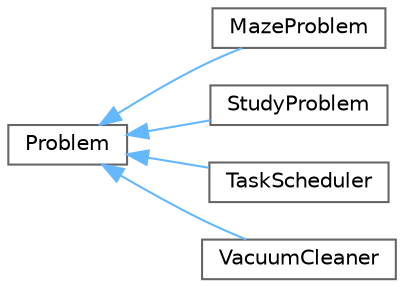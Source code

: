 digraph "Graphical Class Hierarchy"
{
 // INTERACTIVE_SVG=YES
 // LATEX_PDF_SIZE
  bgcolor="transparent";
  edge [fontname=Helvetica,fontsize=10,labelfontname=Helvetica,labelfontsize=10];
  node [fontname=Helvetica,fontsize=10,shape=box,height=0.2,width=0.4];
  rankdir="LR";
  Node0 [id="Node000000",label="Problem",height=0.2,width=0.4,color="grey40", fillcolor="white", style="filled",URL="$classProblem.html",tooltip="Represents an abstract problem that needs to be solved."];
  Node0 -> Node1 [id="edge1_Node000000_Node000001",dir="back",color="steelblue1",style="solid",tooltip=" "];
  Node1 [id="Node000001",label="MazeProblem",height=0.2,width=0.4,color="grey40", fillcolor="white", style="filled",URL="$classMazeProblem.html",tooltip=" "];
  Node0 -> Node2 [id="edge2_Node000000_Node000002",dir="back",color="steelblue1",style="solid",tooltip=" "];
  Node2 [id="Node000002",label="StudyProblem",height=0.2,width=0.4,color="grey40", fillcolor="white", style="filled",URL="$classStudyProblem.html",tooltip=" "];
  Node0 -> Node3 [id="edge3_Node000000_Node000003",dir="back",color="steelblue1",style="solid",tooltip=" "];
  Node3 [id="Node000003",label="TaskScheduler",height=0.2,width=0.4,color="grey40", fillcolor="white", style="filled",URL="$classTaskScheduler.html",tooltip=" "];
  Node0 -> Node4 [id="edge4_Node000000_Node000004",dir="back",color="steelblue1",style="solid",tooltip=" "];
  Node4 [id="Node000004",label="VacuumCleaner",height=0.2,width=0.4,color="grey40", fillcolor="white", style="filled",URL="$classVacuumCleaner.html",tooltip="Represents the vacuum cleaner problem. This class defines the initial state, goal test,..."];
}
